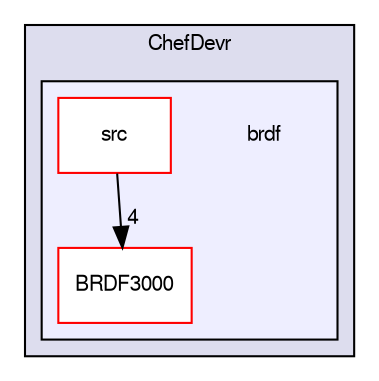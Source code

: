 digraph "brdf" {
  compound=true
  node [ fontsize="10", fontname="FreeSans"];
  edge [ labelfontsize="10", labelfontname="FreeSans"];
  subgraph clusterdir_174fd1bc3614a01366e4edb636bf1bc4 {
    graph [ bgcolor="#ddddee", pencolor="black", label="ChefDevr" fontname="FreeSans", fontsize="10", URL="dir_174fd1bc3614a01366e4edb636bf1bc4.html"]
  subgraph clusterdir_2aab34440b9900053a26f1745da5dd21 {
    graph [ bgcolor="#eeeeff", pencolor="black", label="" URL="dir_2aab34440b9900053a26f1745da5dd21.html"];
    dir_2aab34440b9900053a26f1745da5dd21 [shape=plaintext label="brdf"];
    dir_d6434d9f0c1619711a7affc6149e2d0b [shape=box label="BRDF3000" color="red" fillcolor="white" style="filled" URL="dir_d6434d9f0c1619711a7affc6149e2d0b.html"];
    dir_3cb6b6b60e61da7f21733696e20cce7b [shape=box label="src" color="red" fillcolor="white" style="filled" URL="dir_3cb6b6b60e61da7f21733696e20cce7b.html"];
  }
  }
  dir_3cb6b6b60e61da7f21733696e20cce7b->dir_d6434d9f0c1619711a7affc6149e2d0b [headlabel="4", labeldistance=1.5 headhref="dir_000007_000010.html"];
}
